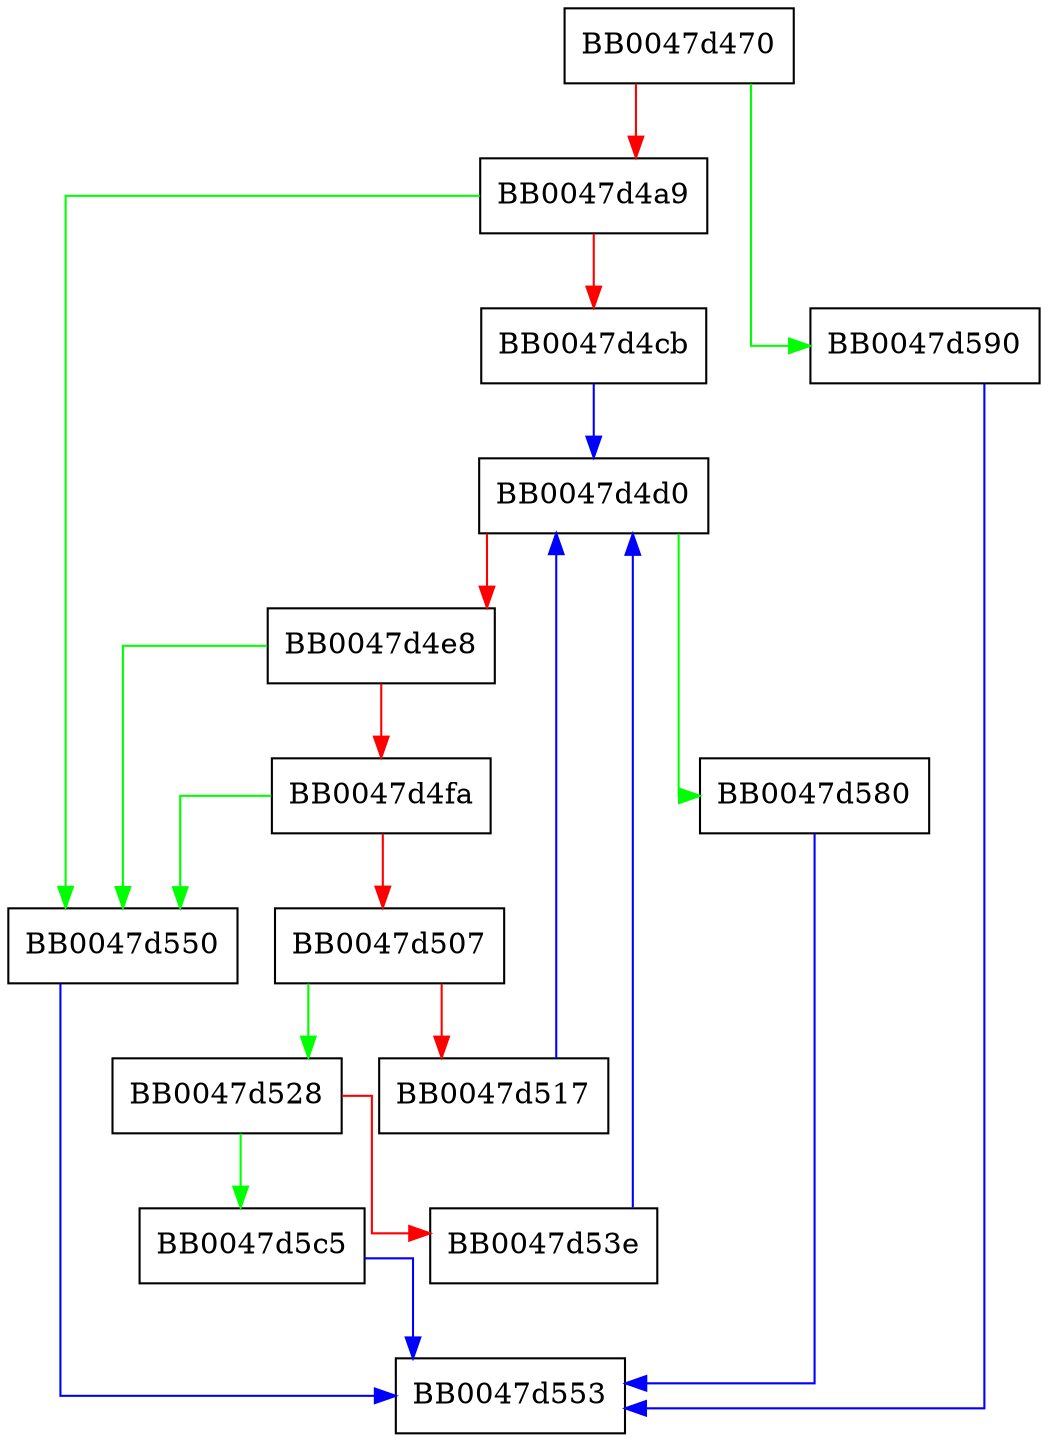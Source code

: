 digraph add_file_cert_subjects_to_stack {
  node [shape="box"];
  graph [splines=ortho];
  BB0047d470 -> BB0047d590 [color="green"];
  BB0047d470 -> BB0047d4a9 [color="red"];
  BB0047d4a9 -> BB0047d550 [color="green"];
  BB0047d4a9 -> BB0047d4cb [color="red"];
  BB0047d4cb -> BB0047d4d0 [color="blue"];
  BB0047d4d0 -> BB0047d580 [color="green"];
  BB0047d4d0 -> BB0047d4e8 [color="red"];
  BB0047d4e8 -> BB0047d550 [color="green"];
  BB0047d4e8 -> BB0047d4fa [color="red"];
  BB0047d4fa -> BB0047d550 [color="green"];
  BB0047d4fa -> BB0047d507 [color="red"];
  BB0047d507 -> BB0047d528 [color="green"];
  BB0047d507 -> BB0047d517 [color="red"];
  BB0047d517 -> BB0047d4d0 [color="blue"];
  BB0047d528 -> BB0047d5c5 [color="green"];
  BB0047d528 -> BB0047d53e [color="red"];
  BB0047d53e -> BB0047d4d0 [color="blue"];
  BB0047d550 -> BB0047d553 [color="blue"];
  BB0047d580 -> BB0047d553 [color="blue"];
  BB0047d590 -> BB0047d553 [color="blue"];
  BB0047d5c5 -> BB0047d553 [color="blue"];
}